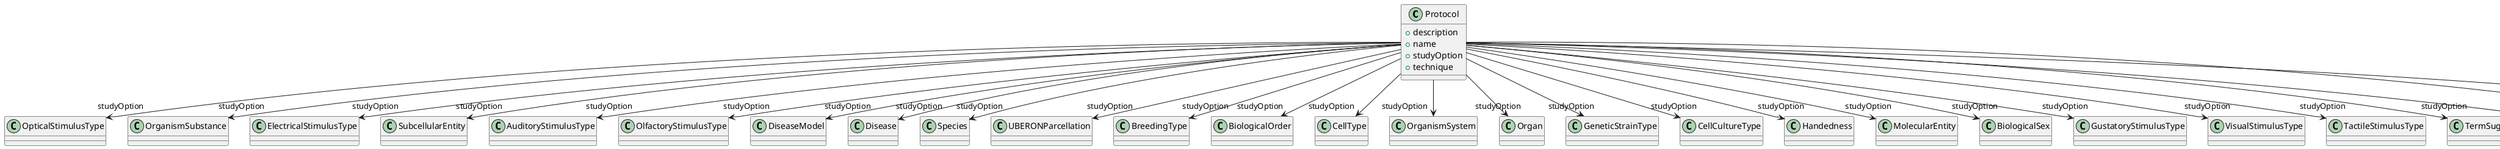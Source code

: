 @startuml
class Protocol {
+description
+name
+studyOption
+technique

}
Protocol -d-> "studyOption" OpticalStimulusType
Protocol -d-> "studyOption" OrganismSubstance
Protocol -d-> "studyOption" ElectricalStimulusType
Protocol -d-> "studyOption" SubcellularEntity
Protocol -d-> "studyOption" AuditoryStimulusType
Protocol -d-> "studyOption" OlfactoryStimulusType
Protocol -d-> "studyOption" DiseaseModel
Protocol -d-> "studyOption" Disease
Protocol -d-> "studyOption" Species
Protocol -d-> "studyOption" UBERONParcellation
Protocol -d-> "studyOption" BreedingType
Protocol -d-> "studyOption" BiologicalOrder
Protocol -d-> "studyOption" CellType
Protocol -d-> "studyOption" OrganismSystem
Protocol -d-> "studyOption" Organ
Protocol -d-> "studyOption" GeneticStrainType
Protocol -d-> "studyOption" CellCultureType
Protocol -d-> "studyOption" Handedness
Protocol -d-> "studyOption" MolecularEntity
Protocol -d-> "studyOption" BiologicalSex
Protocol -d-> "studyOption" GustatoryStimulusType
Protocol -d-> "studyOption" VisualStimulusType
Protocol -d-> "studyOption" TactileStimulusType
Protocol -d-> "studyOption" TermSuggestion
Protocol -d-> "studyOption" CustomAnatomicalEntity
Protocol -d-> "studyOption" ParcellationEntity
Protocol -d-> "technique" Technique

@enduml